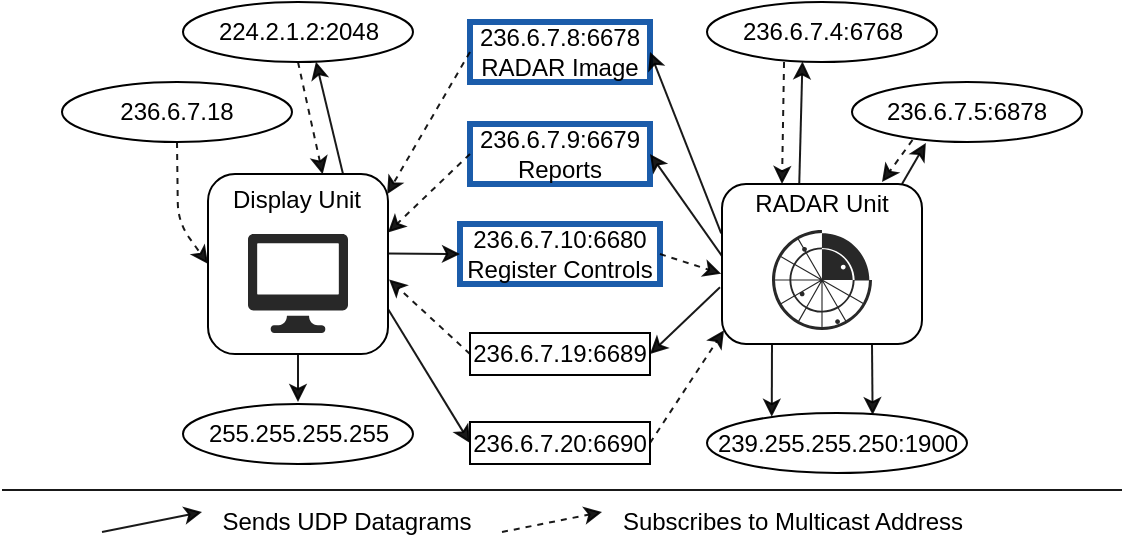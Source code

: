 <mxfile version="15.4.0" type="device"><diagram id="UyzyCOY_pEq0v2J3snwt" name="Page-1"><mxGraphModel dx="982" dy="579" grid="1" gridSize="10" guides="1" tooltips="1" connect="1" arrows="1" fold="1" page="1" pageScale="1" pageWidth="850" pageHeight="1100" math="0" shadow="0"><root><mxCell id="0"/><mxCell id="1" parent="0"/><mxCell id="el3avsTPNcbwu6bfVbNa-1" value="" style="rounded=1;whiteSpace=wrap;html=1;" parent="1" vertex="1"><mxGeometry x="103" y="236" width="90" height="90" as="geometry"/></mxCell><mxCell id="el3avsTPNcbwu6bfVbNa-3" value="" style="verticalLabelPosition=bottom;html=1;fillColor=#282828;strokeColor=none;verticalAlign=top;pointerEvents=1;align=center;shape=mxgraph.cisco_safe.technology_icons.icon4;" parent="1" vertex="1"><mxGeometry x="123" y="266" width="50" height="49.5" as="geometry"/></mxCell><mxCell id="el3avsTPNcbwu6bfVbNa-4" value="Display Unit" style="text;html=1;strokeColor=none;fillColor=none;align=center;verticalAlign=middle;whiteSpace=wrap;rounded=0;" parent="1" vertex="1"><mxGeometry x="100" y="239" width="95" height="20" as="geometry"/></mxCell><mxCell id="el3avsTPNcbwu6bfVbNa-5" value="" style="rounded=1;whiteSpace=wrap;html=1;" parent="1" vertex="1"><mxGeometry x="360" y="241" width="100" height="80" as="geometry"/></mxCell><mxCell id="el3avsTPNcbwu6bfVbNa-6" value="RADAR Unit" style="text;html=1;strokeColor=none;fillColor=none;align=center;verticalAlign=middle;whiteSpace=wrap;rounded=0;" parent="1" vertex="1"><mxGeometry x="370" y="241" width="80" height="20" as="geometry"/></mxCell><mxCell id="el3avsTPNcbwu6bfVbNa-2" value="" style="verticalLabelPosition=bottom;html=1;fillColor=#282828;strokeColor=none;verticalAlign=top;pointerEvents=1;align=center;shape=mxgraph.cisco_safe.business_icons.icon5;" parent="1" vertex="1"><mxGeometry x="385" y="264" width="50" height="50" as="geometry"/></mxCell><mxCell id="el3avsTPNcbwu6bfVbNa-7" value="236.6.7.8:6678&lt;br&gt;RADAR Image" style="rounded=0;whiteSpace=wrap;html=1;strokeColor=#1B5CAA;strokeWidth=3;" parent="1" vertex="1"><mxGeometry x="234" y="160" width="90" height="30" as="geometry"/></mxCell><mxCell id="el3avsTPNcbwu6bfVbNa-8" value="236.6.7.9:6679&lt;br&gt;Reports" style="rounded=0;whiteSpace=wrap;html=1;strokeColor=#1B5CAA;strokeWidth=3;" parent="1" vertex="1"><mxGeometry x="234" y="211" width="90" height="30" as="geometry"/></mxCell><mxCell id="el3avsTPNcbwu6bfVbNa-9" value="236.6.7.10:6680&lt;br&gt;Register Controls" style="rounded=0;whiteSpace=wrap;html=1;strokeColor=#1B5CAA;strokeWidth=3;" parent="1" vertex="1"><mxGeometry x="229" y="261" width="100" height="30" as="geometry"/></mxCell><mxCell id="el3avsTPNcbwu6bfVbNa-10" value="236.6.7.19:6689" style="rounded=0;whiteSpace=wrap;html=1;" parent="1" vertex="1"><mxGeometry x="234" y="315.5" width="90" height="21" as="geometry"/></mxCell><mxCell id="el3avsTPNcbwu6bfVbNa-11" value="236.6.7.20:6690" style="rounded=0;whiteSpace=wrap;html=1;" parent="1" vertex="1"><mxGeometry x="234" y="360" width="90" height="21" as="geometry"/></mxCell><mxCell id="el3avsTPNcbwu6bfVbNa-12" value="255.255.255.255" style="ellipse;whiteSpace=wrap;html=1;" parent="1" vertex="1"><mxGeometry x="90.5" y="351" width="115" height="30" as="geometry"/></mxCell><mxCell id="el3avsTPNcbwu6bfVbNa-13" value="224.2.1.2:2048" style="ellipse;whiteSpace=wrap;html=1;" parent="1" vertex="1"><mxGeometry x="90.5" y="150" width="115" height="30" as="geometry"/></mxCell><mxCell id="el3avsTPNcbwu6bfVbNa-14" value="236.6.7.18" style="ellipse;whiteSpace=wrap;html=1;" parent="1" vertex="1"><mxGeometry x="30" y="190" width="115" height="30" as="geometry"/></mxCell><mxCell id="el3avsTPNcbwu6bfVbNa-15" value="236.6.7.4:6768" style="ellipse;whiteSpace=wrap;html=1;" parent="1" vertex="1"><mxGeometry x="352.5" y="150" width="115" height="30" as="geometry"/></mxCell><mxCell id="el3avsTPNcbwu6bfVbNa-16" value="236.6.7.5:6878" style="ellipse;whiteSpace=wrap;html=1;" parent="1" vertex="1"><mxGeometry x="425" y="190" width="115" height="30" as="geometry"/></mxCell><mxCell id="el3avsTPNcbwu6bfVbNa-17" value="239.255.255.250:1900" style="ellipse;whiteSpace=wrap;html=1;" parent="1" vertex="1"><mxGeometry x="352.5" y="355.5" width="130" height="30" as="geometry"/></mxCell><mxCell id="el3avsTPNcbwu6bfVbNa-18" value="" style="endArrow=classic;html=1;opacity=90;" parent="1" edge="1"><mxGeometry width="50" height="50" relative="1" as="geometry"><mxPoint x="50" y="415" as="sourcePoint"/><mxPoint x="100" y="405" as="targetPoint"/></mxGeometry></mxCell><mxCell id="el3avsTPNcbwu6bfVbNa-20" value="" style="endArrow=classic;html=1;opacity=90;dashed=1;entryX=0.637;entryY=0.001;entryDx=0;entryDy=0;entryPerimeter=0;exitX=0.5;exitY=1;exitDx=0;exitDy=0;" parent="1" source="el3avsTPNcbwu6bfVbNa-13" target="el3avsTPNcbwu6bfVbNa-1" edge="1"><mxGeometry width="50" height="50" relative="1" as="geometry"><mxPoint x="120" y="130" as="sourcePoint"/><mxPoint x="170" y="80" as="targetPoint"/></mxGeometry></mxCell><mxCell id="el3avsTPNcbwu6bfVbNa-21" value="" style="endArrow=classic;html=1;opacity=90;exitX=0.75;exitY=0;exitDx=0;exitDy=0;entryX=0.578;entryY=0.994;entryDx=0;entryDy=0;entryPerimeter=0;" parent="1" source="el3avsTPNcbwu6bfVbNa-1" target="el3avsTPNcbwu6bfVbNa-13" edge="1"><mxGeometry width="50" height="50" relative="1" as="geometry"><mxPoint x="170" y="230" as="sourcePoint"/><mxPoint x="155" y="180" as="targetPoint"/></mxGeometry></mxCell><mxCell id="el3avsTPNcbwu6bfVbNa-22" value="" style="endArrow=classic;html=1;opacity=90;dashed=1;exitX=0.5;exitY=1;exitDx=0;exitDy=0;entryX=0;entryY=0.5;entryDx=0;entryDy=0;" parent="1" source="el3avsTPNcbwu6bfVbNa-14" target="el3avsTPNcbwu6bfVbNa-1" edge="1"><mxGeometry width="50" height="50" relative="1" as="geometry"><mxPoint x="120" y="130" as="sourcePoint"/><mxPoint x="170" y="80" as="targetPoint"/><Array as="points"><mxPoint x="88" y="260"/></Array></mxGeometry></mxCell><mxCell id="el3avsTPNcbwu6bfVbNa-23" value="" style="endArrow=classic;html=1;opacity=90;exitX=0.5;exitY=1;exitDx=0;exitDy=0;" parent="1" source="el3avsTPNcbwu6bfVbNa-1" edge="1"><mxGeometry width="50" height="50" relative="1" as="geometry"><mxPoint x="110" y="120" as="sourcePoint"/><mxPoint x="148" y="350" as="targetPoint"/></mxGeometry></mxCell><mxCell id="el3avsTPNcbwu6bfVbNa-24" value="" style="endArrow=classic;html=1;opacity=90;dashed=1;exitX=0.335;exitY=1;exitDx=0;exitDy=0;exitPerimeter=0;entryX=0.25;entryY=0;entryDx=0;entryDy=0;" parent="1" source="el3avsTPNcbwu6bfVbNa-15" target="el3avsTPNcbwu6bfVbNa-6" edge="1"><mxGeometry width="50" height="50" relative="1" as="geometry"><mxPoint x="120" y="130" as="sourcePoint"/><mxPoint x="170" y="80" as="targetPoint"/></mxGeometry></mxCell><mxCell id="el3avsTPNcbwu6bfVbNa-25" value="" style="endArrow=classic;html=1;opacity=90;dashed=1;exitX=0.263;exitY=0.967;exitDx=0;exitDy=0;exitPerimeter=0;" parent="1" source="el3avsTPNcbwu6bfVbNa-16" edge="1"><mxGeometry width="50" height="50" relative="1" as="geometry"><mxPoint x="401.025" y="190.0" as="sourcePoint"/><mxPoint x="440" y="240" as="targetPoint"/></mxGeometry></mxCell><mxCell id="el3avsTPNcbwu6bfVbNa-26" value="" style="endArrow=classic;html=1;opacity=90;entryX=0.415;entryY=0.99;entryDx=0;entryDy=0;entryPerimeter=0;exitX=0.358;exitY=-0.024;exitDx=0;exitDy=0;exitPerimeter=0;" parent="1" source="el3avsTPNcbwu6bfVbNa-6" target="el3avsTPNcbwu6bfVbNa-15" edge="1"><mxGeometry width="50" height="50" relative="1" as="geometry"><mxPoint x="400" y="240" as="sourcePoint"/><mxPoint x="460" y="70" as="targetPoint"/></mxGeometry></mxCell><mxCell id="el3avsTPNcbwu6bfVbNa-27" value="" style="endArrow=classic;html=1;opacity=90;entryX=0.321;entryY=1.017;entryDx=0;entryDy=0;entryPerimeter=0;exitX=1;exitY=0;exitDx=0;exitDy=0;" parent="1" source="el3avsTPNcbwu6bfVbNa-6" target="el3avsTPNcbwu6bfVbNa-16" edge="1"><mxGeometry width="50" height="50" relative="1" as="geometry"><mxPoint x="408.64" y="250.52" as="sourcePoint"/><mxPoint x="410.225" y="189.7" as="targetPoint"/></mxGeometry></mxCell><mxCell id="el3avsTPNcbwu6bfVbNa-29" value="" style="endArrow=classic;html=1;opacity=90;exitX=0.75;exitY=1;exitDx=0;exitDy=0;entryX=0.637;entryY=0.034;entryDx=0;entryDy=0;entryPerimeter=0;" parent="1" source="el3avsTPNcbwu6bfVbNa-5" target="el3avsTPNcbwu6bfVbNa-17" edge="1"><mxGeometry width="50" height="50" relative="1" as="geometry"><mxPoint x="440" y="340" as="sourcePoint"/><mxPoint x="435" y="355" as="targetPoint"/></mxGeometry></mxCell><mxCell id="el3avsTPNcbwu6bfVbNa-30" value="" style="endArrow=classic;html=1;opacity=90;entryX=0.249;entryY=0.063;entryDx=0;entryDy=0;entryPerimeter=0;exitX=0.25;exitY=1;exitDx=0;exitDy=0;" parent="1" source="el3avsTPNcbwu6bfVbNa-5" target="el3avsTPNcbwu6bfVbNa-17" edge="1"><mxGeometry width="50" height="50" relative="1" as="geometry"><mxPoint x="428.64" y="270.52" as="sourcePoint"/><mxPoint x="430.225" y="209.7" as="targetPoint"/></mxGeometry></mxCell><mxCell id="el3avsTPNcbwu6bfVbNa-31" value="" style="endArrow=classic;html=1;opacity=90;entryX=1;entryY=0.5;entryDx=0;entryDy=0;exitX=-0.004;exitY=0.309;exitDx=0;exitDy=0;exitPerimeter=0;" parent="1" source="el3avsTPNcbwu6bfVbNa-5" target="el3avsTPNcbwu6bfVbNa-7" edge="1"><mxGeometry width="50" height="50" relative="1" as="geometry"><mxPoint x="438.64" y="280.52" as="sourcePoint"/><mxPoint x="440.225" y="219.7" as="targetPoint"/><Array as="points"/></mxGeometry></mxCell><mxCell id="el3avsTPNcbwu6bfVbNa-32" value="" style="endArrow=classic;html=1;opacity=90;entryX=1;entryY=0.5;entryDx=0;entryDy=0;exitX=0.001;exitY=0.452;exitDx=0;exitDy=0;exitPerimeter=0;" parent="1" source="el3avsTPNcbwu6bfVbNa-5" target="el3avsTPNcbwu6bfVbNa-8" edge="1"><mxGeometry width="50" height="50" relative="1" as="geometry"><mxPoint x="448.64" y="290.52" as="sourcePoint"/><mxPoint x="450.225" y="229.7" as="targetPoint"/></mxGeometry></mxCell><mxCell id="el3avsTPNcbwu6bfVbNa-33" value="" style="endArrow=classic;html=1;opacity=90;entryX=1;entryY=0.5;entryDx=0;entryDy=0;exitX=-0.01;exitY=0.645;exitDx=0;exitDy=0;exitPerimeter=0;" parent="1" source="el3avsTPNcbwu6bfVbNa-5" target="el3avsTPNcbwu6bfVbNa-10" edge="1"><mxGeometry width="50" height="50" relative="1" as="geometry"><mxPoint x="458.64" y="300.52" as="sourcePoint"/><mxPoint x="460.225" y="239.7" as="targetPoint"/></mxGeometry></mxCell><mxCell id="el3avsTPNcbwu6bfVbNa-34" value="" style="endArrow=classic;html=1;opacity=90;entryX=0;entryY=0.5;entryDx=0;entryDy=0;exitX=1;exitY=0.442;exitDx=0;exitDy=0;exitPerimeter=0;" parent="1" source="el3avsTPNcbwu6bfVbNa-1" target="el3avsTPNcbwu6bfVbNa-9" edge="1"><mxGeometry width="50" height="50" relative="1" as="geometry"><mxPoint x="468.64" y="310.52" as="sourcePoint"/><mxPoint x="470.225" y="249.7" as="targetPoint"/></mxGeometry></mxCell><mxCell id="el3avsTPNcbwu6bfVbNa-35" value="" style="endArrow=classic;html=1;opacity=90;entryX=0;entryY=0.5;entryDx=0;entryDy=0;exitX=1;exitY=0.75;exitDx=0;exitDy=0;" parent="1" source="el3avsTPNcbwu6bfVbNa-1" target="el3avsTPNcbwu6bfVbNa-11" edge="1"><mxGeometry width="50" height="50" relative="1" as="geometry"><mxPoint x="478.64" y="320.52" as="sourcePoint"/><mxPoint x="480.225" y="259.7" as="targetPoint"/><Array as="points"/></mxGeometry></mxCell><mxCell id="el3avsTPNcbwu6bfVbNa-36" value="" style="endArrow=classic;html=1;opacity=90;dashed=1;exitX=0;exitY=0.5;exitDx=0;exitDy=0;entryX=0.995;entryY=0.112;entryDx=0;entryDy=0;entryPerimeter=0;" parent="1" source="el3avsTPNcbwu6bfVbNa-7" target="el3avsTPNcbwu6bfVbNa-1" edge="1"><mxGeometry width="50" height="50" relative="1" as="geometry"><mxPoint x="120" y="130" as="sourcePoint"/><mxPoint x="195" y="247" as="targetPoint"/></mxGeometry></mxCell><mxCell id="el3avsTPNcbwu6bfVbNa-37" value="" style="endArrow=classic;html=1;opacity=90;dashed=1;entryX=1;entryY=0.325;entryDx=0;entryDy=0;entryPerimeter=0;exitX=0;exitY=0.5;exitDx=0;exitDy=0;" parent="1" source="el3avsTPNcbwu6bfVbNa-8" target="el3avsTPNcbwu6bfVbNa-1" edge="1"><mxGeometry width="50" height="50" relative="1" as="geometry"><mxPoint x="130" y="140" as="sourcePoint"/><mxPoint x="180" y="90" as="targetPoint"/></mxGeometry></mxCell><mxCell id="el3avsTPNcbwu6bfVbNa-38" value="" style="endArrow=classic;html=1;opacity=90;dashed=1;exitX=0;exitY=0.5;exitDx=0;exitDy=0;entryX=1.006;entryY=0.586;entryDx=0;entryDy=0;entryPerimeter=0;" parent="1" source="el3avsTPNcbwu6bfVbNa-10" target="el3avsTPNcbwu6bfVbNa-1" edge="1"><mxGeometry width="50" height="50" relative="1" as="geometry"><mxPoint x="140" y="150" as="sourcePoint"/><mxPoint x="190" y="100" as="targetPoint"/></mxGeometry></mxCell><mxCell id="el3avsTPNcbwu6bfVbNa-39" value="Sends UDP Datagrams" style="text;html=1;strokeColor=none;fillColor=none;align=center;verticalAlign=middle;whiteSpace=wrap;rounded=0;" parent="1" vertex="1"><mxGeometry x="95" y="400" width="155" height="20" as="geometry"/></mxCell><mxCell id="el3avsTPNcbwu6bfVbNa-40" value="" style="endArrow=classic;html=1;opacity=90;dashed=1;" parent="1" edge="1"><mxGeometry width="50" height="50" relative="1" as="geometry"><mxPoint x="250" y="415" as="sourcePoint"/><mxPoint x="300" y="405" as="targetPoint"/></mxGeometry></mxCell><mxCell id="el3avsTPNcbwu6bfVbNa-41" value="Subscribes to Multicast Address" style="text;html=1;strokeColor=none;fillColor=none;align=center;verticalAlign=middle;whiteSpace=wrap;rounded=0;" parent="1" vertex="1"><mxGeometry x="307.5" y="400" width="175" height="20" as="geometry"/></mxCell><mxCell id="el3avsTPNcbwu6bfVbNa-42" value="" style="endArrow=none;html=1;opacity=90;" parent="1" edge="1"><mxGeometry width="50" height="50" relative="1" as="geometry"><mxPoint y="394" as="sourcePoint"/><mxPoint x="560" y="394" as="targetPoint"/></mxGeometry></mxCell><mxCell id="el3avsTPNcbwu6bfVbNa-43" value="" style="endArrow=classic;html=1;opacity=90;dashed=1;entryX=-0.004;entryY=0.561;entryDx=0;entryDy=0;entryPerimeter=0;exitX=1;exitY=0.5;exitDx=0;exitDy=0;" parent="1" source="el3avsTPNcbwu6bfVbNa-9" target="el3avsTPNcbwu6bfVbNa-5" edge="1"><mxGeometry width="50" height="50" relative="1" as="geometry"><mxPoint x="244" y="236" as="sourcePoint"/><mxPoint x="203.0" y="275.25" as="targetPoint"/></mxGeometry></mxCell><mxCell id="el3avsTPNcbwu6bfVbNa-44" value="" style="endArrow=classic;html=1;opacity=90;dashed=1;entryX=0.01;entryY=0.914;entryDx=0;entryDy=0;entryPerimeter=0;exitX=1;exitY=0.5;exitDx=0;exitDy=0;" parent="1" source="el3avsTPNcbwu6bfVbNa-11" target="el3avsTPNcbwu6bfVbNa-5" edge="1"><mxGeometry width="50" height="50" relative="1" as="geometry"><mxPoint x="339" y="286" as="sourcePoint"/><mxPoint x="369.6" y="295.88" as="targetPoint"/></mxGeometry></mxCell></root></mxGraphModel></diagram></mxfile>